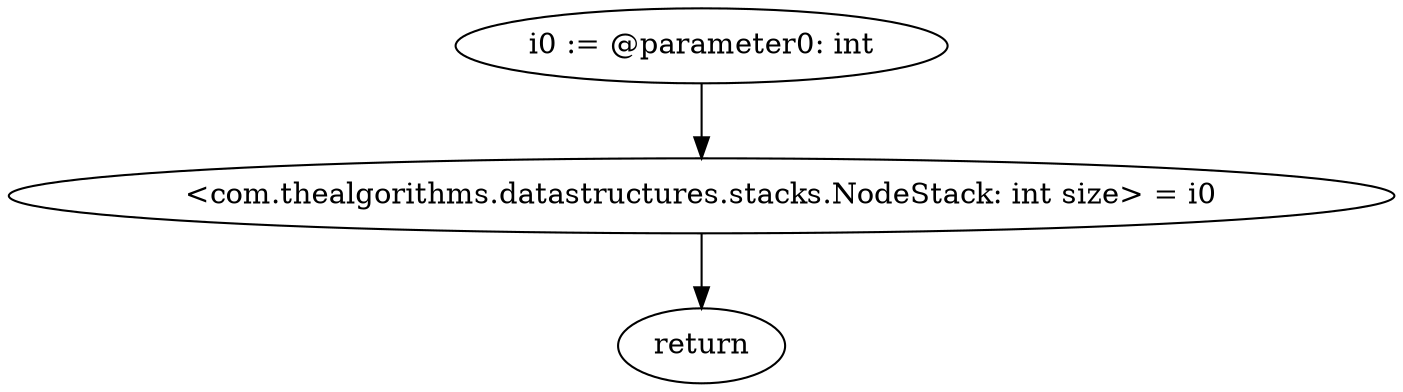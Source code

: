 digraph "unitGraph" {
    "i0 := @parameter0: int"
    "<com.thealgorithms.datastructures.stacks.NodeStack: int size> = i0"
    "return"
    "i0 := @parameter0: int"->"<com.thealgorithms.datastructures.stacks.NodeStack: int size> = i0";
    "<com.thealgorithms.datastructures.stacks.NodeStack: int size> = i0"->"return";
}
